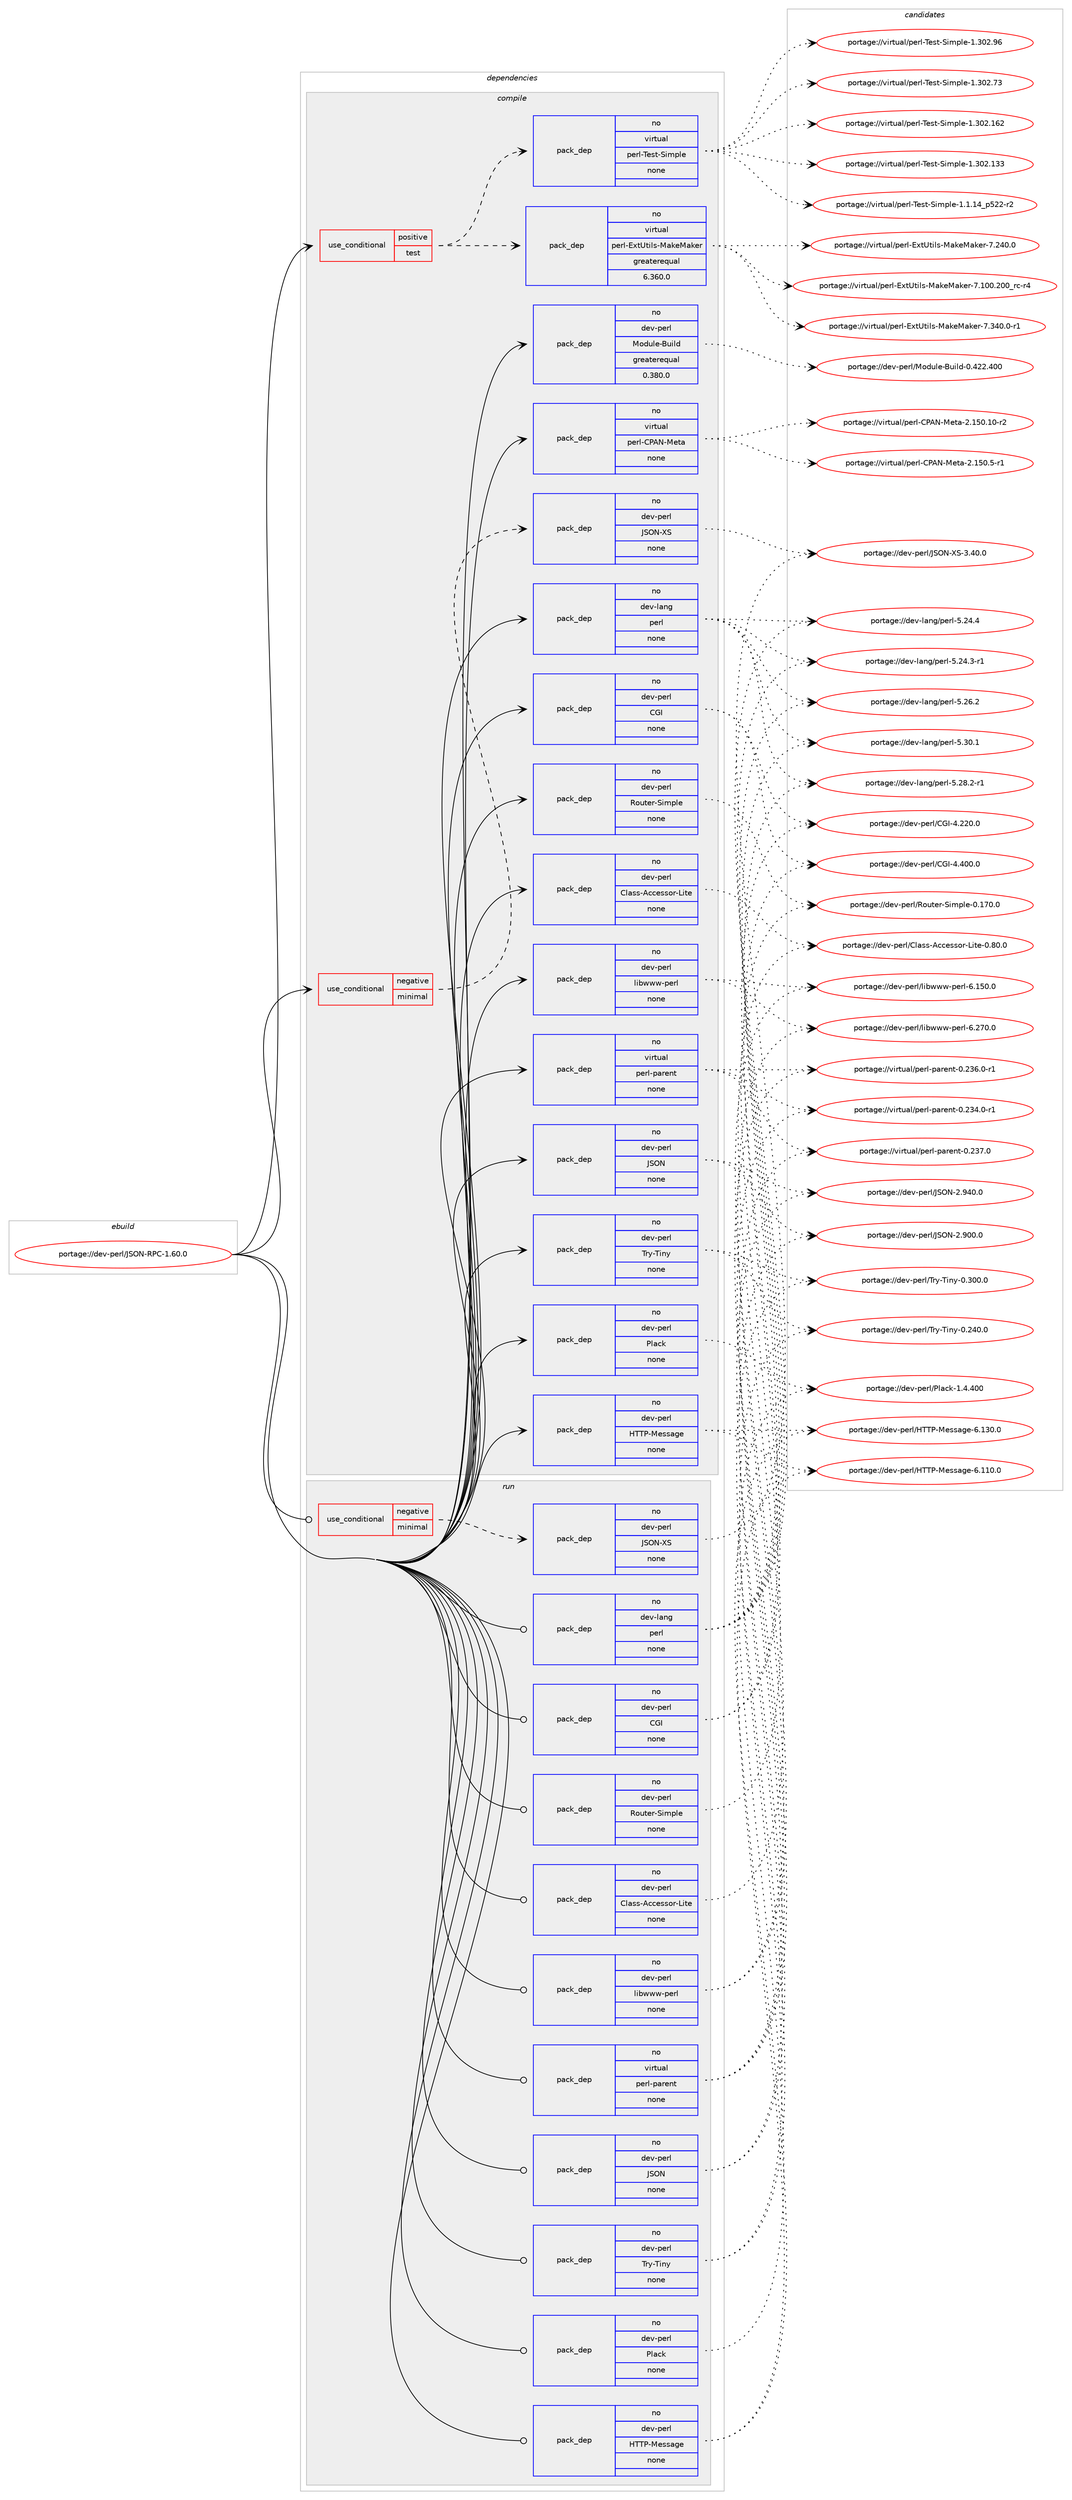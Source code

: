 digraph prolog {

# *************
# Graph options
# *************

newrank=true;
concentrate=true;
compound=true;
graph [rankdir=LR,fontname=Helvetica,fontsize=10,ranksep=1.5];#, ranksep=2.5, nodesep=0.2];
edge  [arrowhead=vee];
node  [fontname=Helvetica,fontsize=10];

# **********
# The ebuild
# **********

subgraph cluster_leftcol {
color=gray;
rank=same;
label=<<i>ebuild</i>>;
id [label="portage://dev-perl/JSON-RPC-1.60.0", color=red, width=4, href="../dev-perl/JSON-RPC-1.60.0.svg"];
}

# ****************
# The dependencies
# ****************

subgraph cluster_midcol {
color=gray;
label=<<i>dependencies</i>>;
subgraph cluster_compile {
fillcolor="#eeeeee";
style=filled;
label=<<i>compile</i>>;
subgraph cond122057 {
dependency491558 [label=<<TABLE BORDER="0" CELLBORDER="1" CELLSPACING="0" CELLPADDING="4"><TR><TD ROWSPAN="3" CELLPADDING="10">use_conditional</TD></TR><TR><TD>negative</TD></TR><TR><TD>minimal</TD></TR></TABLE>>, shape=none, color=red];
subgraph pack364423 {
dependency491559 [label=<<TABLE BORDER="0" CELLBORDER="1" CELLSPACING="0" CELLPADDING="4" WIDTH="220"><TR><TD ROWSPAN="6" CELLPADDING="30">pack_dep</TD></TR><TR><TD WIDTH="110">no</TD></TR><TR><TD>dev-perl</TD></TR><TR><TD>JSON-XS</TD></TR><TR><TD>none</TD></TR><TR><TD></TD></TR></TABLE>>, shape=none, color=blue];
}
dependency491558:e -> dependency491559:w [weight=20,style="dashed",arrowhead="vee"];
}
id:e -> dependency491558:w [weight=20,style="solid",arrowhead="vee"];
subgraph cond122058 {
dependency491560 [label=<<TABLE BORDER="0" CELLBORDER="1" CELLSPACING="0" CELLPADDING="4"><TR><TD ROWSPAN="3" CELLPADDING="10">use_conditional</TD></TR><TR><TD>positive</TD></TR><TR><TD>test</TD></TR></TABLE>>, shape=none, color=red];
subgraph pack364424 {
dependency491561 [label=<<TABLE BORDER="0" CELLBORDER="1" CELLSPACING="0" CELLPADDING="4" WIDTH="220"><TR><TD ROWSPAN="6" CELLPADDING="30">pack_dep</TD></TR><TR><TD WIDTH="110">no</TD></TR><TR><TD>virtual</TD></TR><TR><TD>perl-ExtUtils-MakeMaker</TD></TR><TR><TD>greaterequal</TD></TR><TR><TD>6.360.0</TD></TR></TABLE>>, shape=none, color=blue];
}
dependency491560:e -> dependency491561:w [weight=20,style="dashed",arrowhead="vee"];
subgraph pack364425 {
dependency491562 [label=<<TABLE BORDER="0" CELLBORDER="1" CELLSPACING="0" CELLPADDING="4" WIDTH="220"><TR><TD ROWSPAN="6" CELLPADDING="30">pack_dep</TD></TR><TR><TD WIDTH="110">no</TD></TR><TR><TD>virtual</TD></TR><TR><TD>perl-Test-Simple</TD></TR><TR><TD>none</TD></TR><TR><TD></TD></TR></TABLE>>, shape=none, color=blue];
}
dependency491560:e -> dependency491562:w [weight=20,style="dashed",arrowhead="vee"];
}
id:e -> dependency491560:w [weight=20,style="solid",arrowhead="vee"];
subgraph pack364426 {
dependency491563 [label=<<TABLE BORDER="0" CELLBORDER="1" CELLSPACING="0" CELLPADDING="4" WIDTH="220"><TR><TD ROWSPAN="6" CELLPADDING="30">pack_dep</TD></TR><TR><TD WIDTH="110">no</TD></TR><TR><TD>dev-lang</TD></TR><TR><TD>perl</TD></TR><TR><TD>none</TD></TR><TR><TD></TD></TR></TABLE>>, shape=none, color=blue];
}
id:e -> dependency491563:w [weight=20,style="solid",arrowhead="vee"];
subgraph pack364427 {
dependency491564 [label=<<TABLE BORDER="0" CELLBORDER="1" CELLSPACING="0" CELLPADDING="4" WIDTH="220"><TR><TD ROWSPAN="6" CELLPADDING="30">pack_dep</TD></TR><TR><TD WIDTH="110">no</TD></TR><TR><TD>dev-perl</TD></TR><TR><TD>CGI</TD></TR><TR><TD>none</TD></TR><TR><TD></TD></TR></TABLE>>, shape=none, color=blue];
}
id:e -> dependency491564:w [weight=20,style="solid",arrowhead="vee"];
subgraph pack364428 {
dependency491565 [label=<<TABLE BORDER="0" CELLBORDER="1" CELLSPACING="0" CELLPADDING="4" WIDTH="220"><TR><TD ROWSPAN="6" CELLPADDING="30">pack_dep</TD></TR><TR><TD WIDTH="110">no</TD></TR><TR><TD>dev-perl</TD></TR><TR><TD>Class-Accessor-Lite</TD></TR><TR><TD>none</TD></TR><TR><TD></TD></TR></TABLE>>, shape=none, color=blue];
}
id:e -> dependency491565:w [weight=20,style="solid",arrowhead="vee"];
subgraph pack364429 {
dependency491566 [label=<<TABLE BORDER="0" CELLBORDER="1" CELLSPACING="0" CELLPADDING="4" WIDTH="220"><TR><TD ROWSPAN="6" CELLPADDING="30">pack_dep</TD></TR><TR><TD WIDTH="110">no</TD></TR><TR><TD>dev-perl</TD></TR><TR><TD>HTTP-Message</TD></TR><TR><TD>none</TD></TR><TR><TD></TD></TR></TABLE>>, shape=none, color=blue];
}
id:e -> dependency491566:w [weight=20,style="solid",arrowhead="vee"];
subgraph pack364430 {
dependency491567 [label=<<TABLE BORDER="0" CELLBORDER="1" CELLSPACING="0" CELLPADDING="4" WIDTH="220"><TR><TD ROWSPAN="6" CELLPADDING="30">pack_dep</TD></TR><TR><TD WIDTH="110">no</TD></TR><TR><TD>dev-perl</TD></TR><TR><TD>JSON</TD></TR><TR><TD>none</TD></TR><TR><TD></TD></TR></TABLE>>, shape=none, color=blue];
}
id:e -> dependency491567:w [weight=20,style="solid",arrowhead="vee"];
subgraph pack364431 {
dependency491568 [label=<<TABLE BORDER="0" CELLBORDER="1" CELLSPACING="0" CELLPADDING="4" WIDTH="220"><TR><TD ROWSPAN="6" CELLPADDING="30">pack_dep</TD></TR><TR><TD WIDTH="110">no</TD></TR><TR><TD>dev-perl</TD></TR><TR><TD>Module-Build</TD></TR><TR><TD>greaterequal</TD></TR><TR><TD>0.380.0</TD></TR></TABLE>>, shape=none, color=blue];
}
id:e -> dependency491568:w [weight=20,style="solid",arrowhead="vee"];
subgraph pack364432 {
dependency491569 [label=<<TABLE BORDER="0" CELLBORDER="1" CELLSPACING="0" CELLPADDING="4" WIDTH="220"><TR><TD ROWSPAN="6" CELLPADDING="30">pack_dep</TD></TR><TR><TD WIDTH="110">no</TD></TR><TR><TD>dev-perl</TD></TR><TR><TD>Plack</TD></TR><TR><TD>none</TD></TR><TR><TD></TD></TR></TABLE>>, shape=none, color=blue];
}
id:e -> dependency491569:w [weight=20,style="solid",arrowhead="vee"];
subgraph pack364433 {
dependency491570 [label=<<TABLE BORDER="0" CELLBORDER="1" CELLSPACING="0" CELLPADDING="4" WIDTH="220"><TR><TD ROWSPAN="6" CELLPADDING="30">pack_dep</TD></TR><TR><TD WIDTH="110">no</TD></TR><TR><TD>dev-perl</TD></TR><TR><TD>Router-Simple</TD></TR><TR><TD>none</TD></TR><TR><TD></TD></TR></TABLE>>, shape=none, color=blue];
}
id:e -> dependency491570:w [weight=20,style="solid",arrowhead="vee"];
subgraph pack364434 {
dependency491571 [label=<<TABLE BORDER="0" CELLBORDER="1" CELLSPACING="0" CELLPADDING="4" WIDTH="220"><TR><TD ROWSPAN="6" CELLPADDING="30">pack_dep</TD></TR><TR><TD WIDTH="110">no</TD></TR><TR><TD>dev-perl</TD></TR><TR><TD>Try-Tiny</TD></TR><TR><TD>none</TD></TR><TR><TD></TD></TR></TABLE>>, shape=none, color=blue];
}
id:e -> dependency491571:w [weight=20,style="solid",arrowhead="vee"];
subgraph pack364435 {
dependency491572 [label=<<TABLE BORDER="0" CELLBORDER="1" CELLSPACING="0" CELLPADDING="4" WIDTH="220"><TR><TD ROWSPAN="6" CELLPADDING="30">pack_dep</TD></TR><TR><TD WIDTH="110">no</TD></TR><TR><TD>dev-perl</TD></TR><TR><TD>libwww-perl</TD></TR><TR><TD>none</TD></TR><TR><TD></TD></TR></TABLE>>, shape=none, color=blue];
}
id:e -> dependency491572:w [weight=20,style="solid",arrowhead="vee"];
subgraph pack364436 {
dependency491573 [label=<<TABLE BORDER="0" CELLBORDER="1" CELLSPACING="0" CELLPADDING="4" WIDTH="220"><TR><TD ROWSPAN="6" CELLPADDING="30">pack_dep</TD></TR><TR><TD WIDTH="110">no</TD></TR><TR><TD>virtual</TD></TR><TR><TD>perl-CPAN-Meta</TD></TR><TR><TD>none</TD></TR><TR><TD></TD></TR></TABLE>>, shape=none, color=blue];
}
id:e -> dependency491573:w [weight=20,style="solid",arrowhead="vee"];
subgraph pack364437 {
dependency491574 [label=<<TABLE BORDER="0" CELLBORDER="1" CELLSPACING="0" CELLPADDING="4" WIDTH="220"><TR><TD ROWSPAN="6" CELLPADDING="30">pack_dep</TD></TR><TR><TD WIDTH="110">no</TD></TR><TR><TD>virtual</TD></TR><TR><TD>perl-parent</TD></TR><TR><TD>none</TD></TR><TR><TD></TD></TR></TABLE>>, shape=none, color=blue];
}
id:e -> dependency491574:w [weight=20,style="solid",arrowhead="vee"];
}
subgraph cluster_compileandrun {
fillcolor="#eeeeee";
style=filled;
label=<<i>compile and run</i>>;
}
subgraph cluster_run {
fillcolor="#eeeeee";
style=filled;
label=<<i>run</i>>;
subgraph cond122059 {
dependency491575 [label=<<TABLE BORDER="0" CELLBORDER="1" CELLSPACING="0" CELLPADDING="4"><TR><TD ROWSPAN="3" CELLPADDING="10">use_conditional</TD></TR><TR><TD>negative</TD></TR><TR><TD>minimal</TD></TR></TABLE>>, shape=none, color=red];
subgraph pack364438 {
dependency491576 [label=<<TABLE BORDER="0" CELLBORDER="1" CELLSPACING="0" CELLPADDING="4" WIDTH="220"><TR><TD ROWSPAN="6" CELLPADDING="30">pack_dep</TD></TR><TR><TD WIDTH="110">no</TD></TR><TR><TD>dev-perl</TD></TR><TR><TD>JSON-XS</TD></TR><TR><TD>none</TD></TR><TR><TD></TD></TR></TABLE>>, shape=none, color=blue];
}
dependency491575:e -> dependency491576:w [weight=20,style="dashed",arrowhead="vee"];
}
id:e -> dependency491575:w [weight=20,style="solid",arrowhead="odot"];
subgraph pack364439 {
dependency491577 [label=<<TABLE BORDER="0" CELLBORDER="1" CELLSPACING="0" CELLPADDING="4" WIDTH="220"><TR><TD ROWSPAN="6" CELLPADDING="30">pack_dep</TD></TR><TR><TD WIDTH="110">no</TD></TR><TR><TD>dev-lang</TD></TR><TR><TD>perl</TD></TR><TR><TD>none</TD></TR><TR><TD></TD></TR></TABLE>>, shape=none, color=blue];
}
id:e -> dependency491577:w [weight=20,style="solid",arrowhead="odot"];
subgraph pack364440 {
dependency491578 [label=<<TABLE BORDER="0" CELLBORDER="1" CELLSPACING="0" CELLPADDING="4" WIDTH="220"><TR><TD ROWSPAN="6" CELLPADDING="30">pack_dep</TD></TR><TR><TD WIDTH="110">no</TD></TR><TR><TD>dev-perl</TD></TR><TR><TD>CGI</TD></TR><TR><TD>none</TD></TR><TR><TD></TD></TR></TABLE>>, shape=none, color=blue];
}
id:e -> dependency491578:w [weight=20,style="solid",arrowhead="odot"];
subgraph pack364441 {
dependency491579 [label=<<TABLE BORDER="0" CELLBORDER="1" CELLSPACING="0" CELLPADDING="4" WIDTH="220"><TR><TD ROWSPAN="6" CELLPADDING="30">pack_dep</TD></TR><TR><TD WIDTH="110">no</TD></TR><TR><TD>dev-perl</TD></TR><TR><TD>Class-Accessor-Lite</TD></TR><TR><TD>none</TD></TR><TR><TD></TD></TR></TABLE>>, shape=none, color=blue];
}
id:e -> dependency491579:w [weight=20,style="solid",arrowhead="odot"];
subgraph pack364442 {
dependency491580 [label=<<TABLE BORDER="0" CELLBORDER="1" CELLSPACING="0" CELLPADDING="4" WIDTH="220"><TR><TD ROWSPAN="6" CELLPADDING="30">pack_dep</TD></TR><TR><TD WIDTH="110">no</TD></TR><TR><TD>dev-perl</TD></TR><TR><TD>HTTP-Message</TD></TR><TR><TD>none</TD></TR><TR><TD></TD></TR></TABLE>>, shape=none, color=blue];
}
id:e -> dependency491580:w [weight=20,style="solid",arrowhead="odot"];
subgraph pack364443 {
dependency491581 [label=<<TABLE BORDER="0" CELLBORDER="1" CELLSPACING="0" CELLPADDING="4" WIDTH="220"><TR><TD ROWSPAN="6" CELLPADDING="30">pack_dep</TD></TR><TR><TD WIDTH="110">no</TD></TR><TR><TD>dev-perl</TD></TR><TR><TD>JSON</TD></TR><TR><TD>none</TD></TR><TR><TD></TD></TR></TABLE>>, shape=none, color=blue];
}
id:e -> dependency491581:w [weight=20,style="solid",arrowhead="odot"];
subgraph pack364444 {
dependency491582 [label=<<TABLE BORDER="0" CELLBORDER="1" CELLSPACING="0" CELLPADDING="4" WIDTH="220"><TR><TD ROWSPAN="6" CELLPADDING="30">pack_dep</TD></TR><TR><TD WIDTH="110">no</TD></TR><TR><TD>dev-perl</TD></TR><TR><TD>Plack</TD></TR><TR><TD>none</TD></TR><TR><TD></TD></TR></TABLE>>, shape=none, color=blue];
}
id:e -> dependency491582:w [weight=20,style="solid",arrowhead="odot"];
subgraph pack364445 {
dependency491583 [label=<<TABLE BORDER="0" CELLBORDER="1" CELLSPACING="0" CELLPADDING="4" WIDTH="220"><TR><TD ROWSPAN="6" CELLPADDING="30">pack_dep</TD></TR><TR><TD WIDTH="110">no</TD></TR><TR><TD>dev-perl</TD></TR><TR><TD>Router-Simple</TD></TR><TR><TD>none</TD></TR><TR><TD></TD></TR></TABLE>>, shape=none, color=blue];
}
id:e -> dependency491583:w [weight=20,style="solid",arrowhead="odot"];
subgraph pack364446 {
dependency491584 [label=<<TABLE BORDER="0" CELLBORDER="1" CELLSPACING="0" CELLPADDING="4" WIDTH="220"><TR><TD ROWSPAN="6" CELLPADDING="30">pack_dep</TD></TR><TR><TD WIDTH="110">no</TD></TR><TR><TD>dev-perl</TD></TR><TR><TD>Try-Tiny</TD></TR><TR><TD>none</TD></TR><TR><TD></TD></TR></TABLE>>, shape=none, color=blue];
}
id:e -> dependency491584:w [weight=20,style="solid",arrowhead="odot"];
subgraph pack364447 {
dependency491585 [label=<<TABLE BORDER="0" CELLBORDER="1" CELLSPACING="0" CELLPADDING="4" WIDTH="220"><TR><TD ROWSPAN="6" CELLPADDING="30">pack_dep</TD></TR><TR><TD WIDTH="110">no</TD></TR><TR><TD>dev-perl</TD></TR><TR><TD>libwww-perl</TD></TR><TR><TD>none</TD></TR><TR><TD></TD></TR></TABLE>>, shape=none, color=blue];
}
id:e -> dependency491585:w [weight=20,style="solid",arrowhead="odot"];
subgraph pack364448 {
dependency491586 [label=<<TABLE BORDER="0" CELLBORDER="1" CELLSPACING="0" CELLPADDING="4" WIDTH="220"><TR><TD ROWSPAN="6" CELLPADDING="30">pack_dep</TD></TR><TR><TD WIDTH="110">no</TD></TR><TR><TD>virtual</TD></TR><TR><TD>perl-parent</TD></TR><TR><TD>none</TD></TR><TR><TD></TD></TR></TABLE>>, shape=none, color=blue];
}
id:e -> dependency491586:w [weight=20,style="solid",arrowhead="odot"];
}
}

# **************
# The candidates
# **************

subgraph cluster_choices {
rank=same;
color=gray;
label=<<i>candidates</i>>;

subgraph choice364423 {
color=black;
nodesep=1;
choice10010111845112101114108477483797845888345514652484648 [label="portage://dev-perl/JSON-XS-3.40.0", color=red, width=4,href="../dev-perl/JSON-XS-3.40.0.svg"];
dependency491559:e -> choice10010111845112101114108477483797845888345514652484648:w [style=dotted,weight="100"];
}
subgraph choice364424 {
color=black;
nodesep=1;
choice1181051141161179710847112101114108456912011685116105108115457797107101779710710111445554651524846484511449 [label="portage://virtual/perl-ExtUtils-MakeMaker-7.340.0-r1", color=red, width=4,href="../virtual/perl-ExtUtils-MakeMaker-7.340.0-r1.svg"];
choice118105114116117971084711210111410845691201168511610510811545779710710177971071011144555465052484648 [label="portage://virtual/perl-ExtUtils-MakeMaker-7.240.0", color=red, width=4,href="../virtual/perl-ExtUtils-MakeMaker-7.240.0.svg"];
choice118105114116117971084711210111410845691201168511610510811545779710710177971071011144555464948484650484895114994511452 [label="portage://virtual/perl-ExtUtils-MakeMaker-7.100.200_rc-r4", color=red, width=4,href="../virtual/perl-ExtUtils-MakeMaker-7.100.200_rc-r4.svg"];
dependency491561:e -> choice1181051141161179710847112101114108456912011685116105108115457797107101779710710111445554651524846484511449:w [style=dotted,weight="100"];
dependency491561:e -> choice118105114116117971084711210111410845691201168511610510811545779710710177971071011144555465052484648:w [style=dotted,weight="100"];
dependency491561:e -> choice118105114116117971084711210111410845691201168511610510811545779710710177971071011144555464948484650484895114994511452:w [style=dotted,weight="100"];
}
subgraph choice364425 {
color=black;
nodesep=1;
choice118105114116117971084711210111410845841011151164583105109112108101454946514850465754 [label="portage://virtual/perl-Test-Simple-1.302.96", color=red, width=4,href="../virtual/perl-Test-Simple-1.302.96.svg"];
choice118105114116117971084711210111410845841011151164583105109112108101454946514850465551 [label="portage://virtual/perl-Test-Simple-1.302.73", color=red, width=4,href="../virtual/perl-Test-Simple-1.302.73.svg"];
choice11810511411611797108471121011141084584101115116458310510911210810145494651485046495450 [label="portage://virtual/perl-Test-Simple-1.302.162", color=red, width=4,href="../virtual/perl-Test-Simple-1.302.162.svg"];
choice11810511411611797108471121011141084584101115116458310510911210810145494651485046495151 [label="portage://virtual/perl-Test-Simple-1.302.133", color=red, width=4,href="../virtual/perl-Test-Simple-1.302.133.svg"];
choice11810511411611797108471121011141084584101115116458310510911210810145494649464952951125350504511450 [label="portage://virtual/perl-Test-Simple-1.1.14_p522-r2", color=red, width=4,href="../virtual/perl-Test-Simple-1.1.14_p522-r2.svg"];
dependency491562:e -> choice118105114116117971084711210111410845841011151164583105109112108101454946514850465754:w [style=dotted,weight="100"];
dependency491562:e -> choice118105114116117971084711210111410845841011151164583105109112108101454946514850465551:w [style=dotted,weight="100"];
dependency491562:e -> choice11810511411611797108471121011141084584101115116458310510911210810145494651485046495450:w [style=dotted,weight="100"];
dependency491562:e -> choice11810511411611797108471121011141084584101115116458310510911210810145494651485046495151:w [style=dotted,weight="100"];
dependency491562:e -> choice11810511411611797108471121011141084584101115116458310510911210810145494649464952951125350504511450:w [style=dotted,weight="100"];
}
subgraph choice364426 {
color=black;
nodesep=1;
choice10010111845108971101034711210111410845534651484649 [label="portage://dev-lang/perl-5.30.1", color=red, width=4,href="../dev-lang/perl-5.30.1.svg"];
choice100101118451089711010347112101114108455346505646504511449 [label="portage://dev-lang/perl-5.28.2-r1", color=red, width=4,href="../dev-lang/perl-5.28.2-r1.svg"];
choice10010111845108971101034711210111410845534650544650 [label="portage://dev-lang/perl-5.26.2", color=red, width=4,href="../dev-lang/perl-5.26.2.svg"];
choice10010111845108971101034711210111410845534650524652 [label="portage://dev-lang/perl-5.24.4", color=red, width=4,href="../dev-lang/perl-5.24.4.svg"];
choice100101118451089711010347112101114108455346505246514511449 [label="portage://dev-lang/perl-5.24.3-r1", color=red, width=4,href="../dev-lang/perl-5.24.3-r1.svg"];
dependency491563:e -> choice10010111845108971101034711210111410845534651484649:w [style=dotted,weight="100"];
dependency491563:e -> choice100101118451089711010347112101114108455346505646504511449:w [style=dotted,weight="100"];
dependency491563:e -> choice10010111845108971101034711210111410845534650544650:w [style=dotted,weight="100"];
dependency491563:e -> choice10010111845108971101034711210111410845534650524652:w [style=dotted,weight="100"];
dependency491563:e -> choice100101118451089711010347112101114108455346505246514511449:w [style=dotted,weight="100"];
}
subgraph choice364427 {
color=black;
nodesep=1;
choice10010111845112101114108476771734552465248484648 [label="portage://dev-perl/CGI-4.400.0", color=red, width=4,href="../dev-perl/CGI-4.400.0.svg"];
choice10010111845112101114108476771734552465050484648 [label="portage://dev-perl/CGI-4.220.0", color=red, width=4,href="../dev-perl/CGI-4.220.0.svg"];
dependency491564:e -> choice10010111845112101114108476771734552465248484648:w [style=dotted,weight="100"];
dependency491564:e -> choice10010111845112101114108476771734552465050484648:w [style=dotted,weight="100"];
}
subgraph choice364428 {
color=black;
nodesep=1;
choice1001011184511210111410847671089711511545659999101115115111114457610511610145484656484648 [label="portage://dev-perl/Class-Accessor-Lite-0.80.0", color=red, width=4,href="../dev-perl/Class-Accessor-Lite-0.80.0.svg"];
dependency491565:e -> choice1001011184511210111410847671089711511545659999101115115111114457610511610145484656484648:w [style=dotted,weight="100"];
}
subgraph choice364429 {
color=black;
nodesep=1;
choice1001011184511210111410847728484804577101115115971031014554464951484648 [label="portage://dev-perl/HTTP-Message-6.130.0", color=red, width=4,href="../dev-perl/HTTP-Message-6.130.0.svg"];
choice1001011184511210111410847728484804577101115115971031014554464949484648 [label="portage://dev-perl/HTTP-Message-6.110.0", color=red, width=4,href="../dev-perl/HTTP-Message-6.110.0.svg"];
dependency491566:e -> choice1001011184511210111410847728484804577101115115971031014554464951484648:w [style=dotted,weight="100"];
dependency491566:e -> choice1001011184511210111410847728484804577101115115971031014554464949484648:w [style=dotted,weight="100"];
}
subgraph choice364430 {
color=black;
nodesep=1;
choice1001011184511210111410847748379784550465752484648 [label="portage://dev-perl/JSON-2.940.0", color=red, width=4,href="../dev-perl/JSON-2.940.0.svg"];
choice1001011184511210111410847748379784550465748484648 [label="portage://dev-perl/JSON-2.900.0", color=red, width=4,href="../dev-perl/JSON-2.900.0.svg"];
dependency491567:e -> choice1001011184511210111410847748379784550465752484648:w [style=dotted,weight="100"];
dependency491567:e -> choice1001011184511210111410847748379784550465748484648:w [style=dotted,weight="100"];
}
subgraph choice364431 {
color=black;
nodesep=1;
choice100101118451121011141084777111100117108101456611710510810045484652505046524848 [label="portage://dev-perl/Module-Build-0.422.400", color=red, width=4,href="../dev-perl/Module-Build-0.422.400.svg"];
dependency491568:e -> choice100101118451121011141084777111100117108101456611710510810045484652505046524848:w [style=dotted,weight="100"];
}
subgraph choice364432 {
color=black;
nodesep=1;
choice10010111845112101114108478010897991074549465246524848 [label="portage://dev-perl/Plack-1.4.400", color=red, width=4,href="../dev-perl/Plack-1.4.400.svg"];
dependency491569:e -> choice10010111845112101114108478010897991074549465246524848:w [style=dotted,weight="100"];
}
subgraph choice364433 {
color=black;
nodesep=1;
choice10010111845112101114108478211111711610111445831051091121081014548464955484648 [label="portage://dev-perl/Router-Simple-0.170.0", color=red, width=4,href="../dev-perl/Router-Simple-0.170.0.svg"];
dependency491570:e -> choice10010111845112101114108478211111711610111445831051091121081014548464955484648:w [style=dotted,weight="100"];
}
subgraph choice364434 {
color=black;
nodesep=1;
choice10010111845112101114108478411412145841051101214548465148484648 [label="portage://dev-perl/Try-Tiny-0.300.0", color=red, width=4,href="../dev-perl/Try-Tiny-0.300.0.svg"];
choice10010111845112101114108478411412145841051101214548465052484648 [label="portage://dev-perl/Try-Tiny-0.240.0", color=red, width=4,href="../dev-perl/Try-Tiny-0.240.0.svg"];
dependency491571:e -> choice10010111845112101114108478411412145841051101214548465148484648:w [style=dotted,weight="100"];
dependency491571:e -> choice10010111845112101114108478411412145841051101214548465052484648:w [style=dotted,weight="100"];
}
subgraph choice364435 {
color=black;
nodesep=1;
choice100101118451121011141084710810598119119119451121011141084554465055484648 [label="portage://dev-perl/libwww-perl-6.270.0", color=red, width=4,href="../dev-perl/libwww-perl-6.270.0.svg"];
choice100101118451121011141084710810598119119119451121011141084554464953484648 [label="portage://dev-perl/libwww-perl-6.150.0", color=red, width=4,href="../dev-perl/libwww-perl-6.150.0.svg"];
dependency491572:e -> choice100101118451121011141084710810598119119119451121011141084554465055484648:w [style=dotted,weight="100"];
dependency491572:e -> choice100101118451121011141084710810598119119119451121011141084554464953484648:w [style=dotted,weight="100"];
}
subgraph choice364436 {
color=black;
nodesep=1;
choice1181051141161179710847112101114108456780657845771011169745504649534846534511449 [label="portage://virtual/perl-CPAN-Meta-2.150.5-r1", color=red, width=4,href="../virtual/perl-CPAN-Meta-2.150.5-r1.svg"];
choice118105114116117971084711210111410845678065784577101116974550464953484649484511450 [label="portage://virtual/perl-CPAN-Meta-2.150.10-r2", color=red, width=4,href="../virtual/perl-CPAN-Meta-2.150.10-r2.svg"];
dependency491573:e -> choice1181051141161179710847112101114108456780657845771011169745504649534846534511449:w [style=dotted,weight="100"];
dependency491573:e -> choice118105114116117971084711210111410845678065784577101116974550464953484649484511450:w [style=dotted,weight="100"];
}
subgraph choice364437 {
color=black;
nodesep=1;
choice118105114116117971084711210111410845112971141011101164548465051554648 [label="portage://virtual/perl-parent-0.237.0", color=red, width=4,href="../virtual/perl-parent-0.237.0.svg"];
choice1181051141161179710847112101114108451129711410111011645484650515446484511449 [label="portage://virtual/perl-parent-0.236.0-r1", color=red, width=4,href="../virtual/perl-parent-0.236.0-r1.svg"];
choice1181051141161179710847112101114108451129711410111011645484650515246484511449 [label="portage://virtual/perl-parent-0.234.0-r1", color=red, width=4,href="../virtual/perl-parent-0.234.0-r1.svg"];
dependency491574:e -> choice118105114116117971084711210111410845112971141011101164548465051554648:w [style=dotted,weight="100"];
dependency491574:e -> choice1181051141161179710847112101114108451129711410111011645484650515446484511449:w [style=dotted,weight="100"];
dependency491574:e -> choice1181051141161179710847112101114108451129711410111011645484650515246484511449:w [style=dotted,weight="100"];
}
subgraph choice364438 {
color=black;
nodesep=1;
choice10010111845112101114108477483797845888345514652484648 [label="portage://dev-perl/JSON-XS-3.40.0", color=red, width=4,href="../dev-perl/JSON-XS-3.40.0.svg"];
dependency491576:e -> choice10010111845112101114108477483797845888345514652484648:w [style=dotted,weight="100"];
}
subgraph choice364439 {
color=black;
nodesep=1;
choice10010111845108971101034711210111410845534651484649 [label="portage://dev-lang/perl-5.30.1", color=red, width=4,href="../dev-lang/perl-5.30.1.svg"];
choice100101118451089711010347112101114108455346505646504511449 [label="portage://dev-lang/perl-5.28.2-r1", color=red, width=4,href="../dev-lang/perl-5.28.2-r1.svg"];
choice10010111845108971101034711210111410845534650544650 [label="portage://dev-lang/perl-5.26.2", color=red, width=4,href="../dev-lang/perl-5.26.2.svg"];
choice10010111845108971101034711210111410845534650524652 [label="portage://dev-lang/perl-5.24.4", color=red, width=4,href="../dev-lang/perl-5.24.4.svg"];
choice100101118451089711010347112101114108455346505246514511449 [label="portage://dev-lang/perl-5.24.3-r1", color=red, width=4,href="../dev-lang/perl-5.24.3-r1.svg"];
dependency491577:e -> choice10010111845108971101034711210111410845534651484649:w [style=dotted,weight="100"];
dependency491577:e -> choice100101118451089711010347112101114108455346505646504511449:w [style=dotted,weight="100"];
dependency491577:e -> choice10010111845108971101034711210111410845534650544650:w [style=dotted,weight="100"];
dependency491577:e -> choice10010111845108971101034711210111410845534650524652:w [style=dotted,weight="100"];
dependency491577:e -> choice100101118451089711010347112101114108455346505246514511449:w [style=dotted,weight="100"];
}
subgraph choice364440 {
color=black;
nodesep=1;
choice10010111845112101114108476771734552465248484648 [label="portage://dev-perl/CGI-4.400.0", color=red, width=4,href="../dev-perl/CGI-4.400.0.svg"];
choice10010111845112101114108476771734552465050484648 [label="portage://dev-perl/CGI-4.220.0", color=red, width=4,href="../dev-perl/CGI-4.220.0.svg"];
dependency491578:e -> choice10010111845112101114108476771734552465248484648:w [style=dotted,weight="100"];
dependency491578:e -> choice10010111845112101114108476771734552465050484648:w [style=dotted,weight="100"];
}
subgraph choice364441 {
color=black;
nodesep=1;
choice1001011184511210111410847671089711511545659999101115115111114457610511610145484656484648 [label="portage://dev-perl/Class-Accessor-Lite-0.80.0", color=red, width=4,href="../dev-perl/Class-Accessor-Lite-0.80.0.svg"];
dependency491579:e -> choice1001011184511210111410847671089711511545659999101115115111114457610511610145484656484648:w [style=dotted,weight="100"];
}
subgraph choice364442 {
color=black;
nodesep=1;
choice1001011184511210111410847728484804577101115115971031014554464951484648 [label="portage://dev-perl/HTTP-Message-6.130.0", color=red, width=4,href="../dev-perl/HTTP-Message-6.130.0.svg"];
choice1001011184511210111410847728484804577101115115971031014554464949484648 [label="portage://dev-perl/HTTP-Message-6.110.0", color=red, width=4,href="../dev-perl/HTTP-Message-6.110.0.svg"];
dependency491580:e -> choice1001011184511210111410847728484804577101115115971031014554464951484648:w [style=dotted,weight="100"];
dependency491580:e -> choice1001011184511210111410847728484804577101115115971031014554464949484648:w [style=dotted,weight="100"];
}
subgraph choice364443 {
color=black;
nodesep=1;
choice1001011184511210111410847748379784550465752484648 [label="portage://dev-perl/JSON-2.940.0", color=red, width=4,href="../dev-perl/JSON-2.940.0.svg"];
choice1001011184511210111410847748379784550465748484648 [label="portage://dev-perl/JSON-2.900.0", color=red, width=4,href="../dev-perl/JSON-2.900.0.svg"];
dependency491581:e -> choice1001011184511210111410847748379784550465752484648:w [style=dotted,weight="100"];
dependency491581:e -> choice1001011184511210111410847748379784550465748484648:w [style=dotted,weight="100"];
}
subgraph choice364444 {
color=black;
nodesep=1;
choice10010111845112101114108478010897991074549465246524848 [label="portage://dev-perl/Plack-1.4.400", color=red, width=4,href="../dev-perl/Plack-1.4.400.svg"];
dependency491582:e -> choice10010111845112101114108478010897991074549465246524848:w [style=dotted,weight="100"];
}
subgraph choice364445 {
color=black;
nodesep=1;
choice10010111845112101114108478211111711610111445831051091121081014548464955484648 [label="portage://dev-perl/Router-Simple-0.170.0", color=red, width=4,href="../dev-perl/Router-Simple-0.170.0.svg"];
dependency491583:e -> choice10010111845112101114108478211111711610111445831051091121081014548464955484648:w [style=dotted,weight="100"];
}
subgraph choice364446 {
color=black;
nodesep=1;
choice10010111845112101114108478411412145841051101214548465148484648 [label="portage://dev-perl/Try-Tiny-0.300.0", color=red, width=4,href="../dev-perl/Try-Tiny-0.300.0.svg"];
choice10010111845112101114108478411412145841051101214548465052484648 [label="portage://dev-perl/Try-Tiny-0.240.0", color=red, width=4,href="../dev-perl/Try-Tiny-0.240.0.svg"];
dependency491584:e -> choice10010111845112101114108478411412145841051101214548465148484648:w [style=dotted,weight="100"];
dependency491584:e -> choice10010111845112101114108478411412145841051101214548465052484648:w [style=dotted,weight="100"];
}
subgraph choice364447 {
color=black;
nodesep=1;
choice100101118451121011141084710810598119119119451121011141084554465055484648 [label="portage://dev-perl/libwww-perl-6.270.0", color=red, width=4,href="../dev-perl/libwww-perl-6.270.0.svg"];
choice100101118451121011141084710810598119119119451121011141084554464953484648 [label="portage://dev-perl/libwww-perl-6.150.0", color=red, width=4,href="../dev-perl/libwww-perl-6.150.0.svg"];
dependency491585:e -> choice100101118451121011141084710810598119119119451121011141084554465055484648:w [style=dotted,weight="100"];
dependency491585:e -> choice100101118451121011141084710810598119119119451121011141084554464953484648:w [style=dotted,weight="100"];
}
subgraph choice364448 {
color=black;
nodesep=1;
choice118105114116117971084711210111410845112971141011101164548465051554648 [label="portage://virtual/perl-parent-0.237.0", color=red, width=4,href="../virtual/perl-parent-0.237.0.svg"];
choice1181051141161179710847112101114108451129711410111011645484650515446484511449 [label="portage://virtual/perl-parent-0.236.0-r1", color=red, width=4,href="../virtual/perl-parent-0.236.0-r1.svg"];
choice1181051141161179710847112101114108451129711410111011645484650515246484511449 [label="portage://virtual/perl-parent-0.234.0-r1", color=red, width=4,href="../virtual/perl-parent-0.234.0-r1.svg"];
dependency491586:e -> choice118105114116117971084711210111410845112971141011101164548465051554648:w [style=dotted,weight="100"];
dependency491586:e -> choice1181051141161179710847112101114108451129711410111011645484650515446484511449:w [style=dotted,weight="100"];
dependency491586:e -> choice1181051141161179710847112101114108451129711410111011645484650515246484511449:w [style=dotted,weight="100"];
}
}

}
